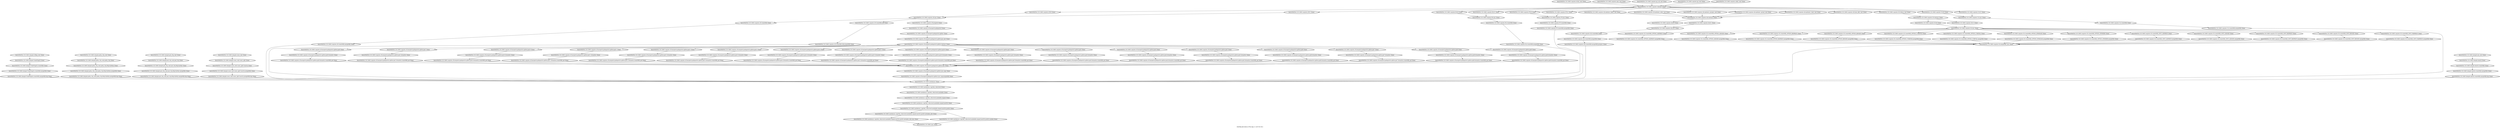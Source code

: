 digraph DAG {
    label="DAGMan Job status at Thu Aug 11 14:07:03 2011";

    "ilustreWebTest.20110805.datajob.AimGd" [shape=ellipse label="ilustreWebTest.20110805.datajob.AimGd (Done)" style=bold];
    "ilustreWebTest.20110805.datajob.AimGd.createMtlb" [shape=ellipse label="ilustreWebTest.20110805.datajob.AimGd.createMtlb (Done)" style=bold];
    "ilustreWebTest.20110805.datajob.AimGd.createMtlb.mergeMtlb" [shape=ellipse label="ilustreWebTest.20110805.datajob.AimGd.createMtlb.mergeMtlb (Done)" style=bold];
    "ilustreWebTest.20110805.datajob.AimGd.createMtlb.mergeMtlb.dup" [shape=ellipse label="ilustreWebTest.20110805.datajob.AimGd.createMtlb.mergeMtlb.dup (Done)" style=bold];
    "ilustreWebTest.20110805.datajob.TradeFlagGd" [shape=ellipse label="ilustreWebTest.20110805.datajob.TradeFlagGd (Done)" style=bold];
    "ilustreWebTest.20110805.datajob.TradeFlagGd.createMtlb" [shape=ellipse label="ilustreWebTest.20110805.datajob.TradeFlagGd.createMtlb (Done)" style=bold];
    "ilustreWebTest.20110805.datajob.TradeFlagGd.createMtlb.mergeMtlb" [shape=ellipse label="ilustreWebTest.20110805.datajob.TradeFlagGd.createMtlb.mergeMtlb (Done)" style=bold];
    "ilustreWebTest.20110805.datajob.TradeFlagGd.createMtlb.mergeMtlb.dup" [shape=ellipse label="ilustreWebTest.20110805.datajob.TradeFlagGd.createMtlb.mergeMtlb.dup (Done)" style=bold];
    "ilustreWebTest.20110805.datajob.aim_wait" [shape=ellipse label="ilustreWebTest.20110805.datajob.aim_wait (Done)" style=bold];
    "ilustreWebTest.20110805.datajob.patha_rttp_wait" [shape=ellipse label="ilustreWebTest.20110805.datajob.patha_rttp_wait (Done)" style=bold];
    "ilustreWebTest.20110805.datajob.patha_rttp_wait.patha_rttp" [shape=ellipse label="ilustreWebTest.20110805.datajob.patha_rttp_wait.patha_rttp (Done)" style=bold];
    "ilustreWebTest.20110805.datajob.patha_rttp_wait.patha_rttp.RttpCmPatha" [shape=ellipse label="ilustreWebTest.20110805.datajob.patha_rttp_wait.patha_rttp.RttpCmPatha (Done)" style=bold];
    "ilustreWebTest.20110805.datajob.patha_rttp_wait.patha_rttp.RttpCmPatha.mergeMtlb" [shape=ellipse label="ilustreWebTest.20110805.datajob.patha_rttp_wait.patha_rttp.RttpCmPatha.mergeMtlb (Done)" style=bold];
    "ilustreWebTest.20110805.datajob.patha_rttp_wait.patha_rttp.RttpCmPatha.mergeMtlb.dup" [shape=ellipse label="ilustreWebTest.20110805.datajob.patha_rttp_wait.patha_rttp.RttpCmPatha.mergeMtlb.dup (Done)" style=bold];
    "ilustreWebTest.20110805.datajob.pod_rttp_wait" [shape=ellipse label="ilustreWebTest.20110805.datajob.pod_rttp_wait (Done)" style=bold];
    "ilustreWebTest.20110805.datajob.pod_rttp_wait.pod_rttp" [shape=ellipse label="ilustreWebTest.20110805.datajob.pod_rttp_wait.pod_rttp (Done)" style=bold];
    "ilustreWebTest.20110805.datajob.pod_rttp_wait.pod_rttp.RttpCmPods" [shape=ellipse label="ilustreWebTest.20110805.datajob.pod_rttp_wait.pod_rttp.RttpCmPods (Done)" style=bold];
    "ilustreWebTest.20110805.datajob.pod_rttp_wait.pod_rttp.RttpCmPods.mergeMtlb" [shape=ellipse label="ilustreWebTest.20110805.datajob.pod_rttp_wait.pod_rttp.RttpCmPods.mergeMtlb (Done)" style=bold];
    "ilustreWebTest.20110805.datajob.pod_rttp_wait.pod_rttp.RttpCmPods.mergeMtlb.dup" [shape=ellipse label="ilustreWebTest.20110805.datajob.pod_rttp_wait.pod_rttp.RttpCmPods.mergeMtlb.dup (Done)" style=bold];
    "ilustreWebTest.20110805.datajob.susex_wait" [shape=ellipse label="ilustreWebTest.20110805.datajob.susex_wait (Done)" style=bold];
    "ilustreWebTest.20110805.datajob.susex_wait.susex_split" [shape=ellipse label="ilustreWebTest.20110805.datajob.susex_wait.susex_split (Done)" style=bold];
    "ilustreWebTest.20110805.datajob.susex_wait.susex_split.SusxCm" [shape=ellipse label="ilustreWebTest.20110805.datajob.susex_wait.susex_split.SusxCm (Done)" style=bold];
    "ilustreWebTest.20110805.datajob.susex_wait.susex_split.SusxCm.mergeMtlb" [shape=ellipse label="ilustreWebTest.20110805.datajob.susex_wait.susex_split.SusxCm.mergeMtlb (Done)" style=bold];
    "ilustreWebTest.20110805.datajob.susex_wait.susex_split.SusxCm.mergeMtlb.dup" [shape=ellipse label="ilustreWebTest.20110805.datajob.susex_wait.susex_split.SusxCm.mergeMtlb.dup (Done)" style=bold];
    "ilustreWebTest.20110805.datajob.trdflag_wait" [shape=ellipse label="ilustreWebTest.20110805.datajob.trdflag_wait (Done)" style=bold];
    "ilustreWebTest.20110805.matlabsync" [shape=ellipse label="ilustreWebTest.20110805.matlabsync (Done)" style=bold];
    "ilustreWebTest.20110805.matlabsync.copyMat_refactored" [shape=ellipse label="ilustreWebTest.20110805.matlabsync.copyMat_refactored (Done)" style=bold];
    "ilustreWebTest.20110805.matlabsync.copyMat_refactored.matlabIdx" [shape=ellipse label="ilustreWebTest.20110805.matlabsync.copyMat_refactored.matlabIdx (Done)" style=bold];
    "ilustreWebTest.20110805.matlabsync.copyMat_refactored.matlabIdx.expand" [shape=ellipse label="ilustreWebTest.20110805.matlabsync.copyMat_refactored.matlabIdx.expand (Done)" style=bold];
    "ilustreWebTest.20110805.matlabsync.copyMat_refactored.matlabIdx.expand.mat2h5" [shape=ellipse label="ilustreWebTest.20110805.matlabsync.copyMat_refactored.matlabIdx.expand.mat2h5 (Done)" style=bold];
    "ilustreWebTest.20110805.matlabsync.copyMat_refactored.matlabIdx.expand.mat2h5.posth5" [shape=ellipse label="ilustreWebTest.20110805.matlabsync.copyMat_refactored.matlabIdx.expand.mat2h5.posth5 (Done)" style=bold];
    "ilustreWebTest.20110805.matlabsync.copyMat_refactored.matlabIdx.expand.mat2h5.posth5.metadata_info" [shape=ellipse label="ilustreWebTest.20110805.matlabsync.copyMat_refactored.matlabIdx.expand.mat2h5.posth5.metadata_info (Done)" style=bold];
    "ilustreWebTest.20110805.matlabsync.copyMat_refactored.matlabIdx.expand.mat2h5.posth5.metadata_info.stats" [shape=ellipse label="ilustreWebTest.20110805.matlabsync.copyMat_refactored.matlabIdx.expand.mat2h5.posth5.metadata_info.stats (Done)" style=bold];
    "ilustreWebTest.20110805.matlabsync.copyMat_refactored.matlabIdx.expand.mat2h5.posth5.symlink" [shape=ellipse label="ilustreWebTest.20110805.matlabsync.copyMat_refactored.matlabIdx.expand.mat2h5.posth5.symlink (Done)" style=bold];
    "ilustreWebTest.20110805.soqrates.AT.00" [shape=ellipse label="ilustreWebTest.20110805.soqrates.AT.00 (Done)" style=bold];
    "ilustreWebTest.20110805.soqrates.AT.01" [shape=ellipse label="ilustreWebTest.20110805.soqrates.AT.01 (Done)" style=bold];
    "ilustreWebTest.20110805.soqrates.AT.createMtlb" [shape=ellipse label="ilustreWebTest.20110805.soqrates.AT.createMtlb (Done)" style=bold];
    "ilustreWebTest.20110805.soqrates.AT.createMtlb.mergeMtlb" [shape=ellipse label="ilustreWebTest.20110805.soqrates.AT.createMtlb.mergeMtlb (Done)" style=bold];
    "ilustreWebTest.20110805.soqrates.AT.createMtlb_bkl" [shape=ellipse label="ilustreWebTest.20110805.soqrates.AT.createMtlb_bkl (Done)" style=bold];
    "ilustreWebTest.20110805.soqrates.AT.createMtlb_bkl.mergeMtlb" [shape=ellipse label="ilustreWebTest.20110805.soqrates.AT.createMtlb_bkl.mergeMtlb (Done)" style=bold];
    "ilustreWebTest.20110805.soqrates.AT.mergetrd" [shape=ellipse label="ilustreWebTest.20110805.soqrates.AT.mergetrd (Done)" style=bold];
    "ilustreWebTest.20110805.soqrates.AT.mergetrd.pnlinputtrd" [shape=ellipse label="ilustreWebTest.20110805.soqrates.AT.mergetrd.pnlinputtrd (Done)" style=bold];
    "ilustreWebTest.20110805.soqrates.AT.mergetrd.pnlinputtrd.splitter" [shape=ellipse label="ilustreWebTest.20110805.soqrates.AT.mergetrd.pnlinputtrd.splitter (Done)" style=bold];
    "ilustreWebTest.20110805.soqrates.AT.mergetrd.pnlinputtrd.splitter.pnl0" [shape=ellipse label="ilustreWebTest.20110805.soqrates.AT.mergetrd.pnlinputtrd.splitter.pnl0 (Done)" style=bold];
    "ilustreWebTest.20110805.soqrates.AT.mergetrd.pnlinputtrd.splitter.pnl0.formatter" [shape=ellipse label="ilustreWebTest.20110805.soqrates.AT.mergetrd.pnlinputtrd.splitter.pnl0.formatter (Done)" style=bold];
    "ilustreWebTest.20110805.soqrates.AT.mergetrd.pnlinputtrd.splitter.pnl0.formatter.createMtlb_pnl" [shape=ellipse label="ilustreWebTest.20110805.soqrates.AT.mergetrd.pnlinputtrd.splitter.pnl0.formatter.createMtlb_pnl (Done)" style=bold];
    "ilustreWebTest.20110805.soqrates.AT.mergetrd.pnlinputtrd.splitter.pnl1" [shape=ellipse label="ilustreWebTest.20110805.soqrates.AT.mergetrd.pnlinputtrd.splitter.pnl1 (Done)" style=bold];
    "ilustreWebTest.20110805.soqrates.AT.mergetrd.pnlinputtrd.splitter.pnl1.formatter" [shape=ellipse label="ilustreWebTest.20110805.soqrates.AT.mergetrd.pnlinputtrd.splitter.pnl1.formatter (Done)" style=bold];
    "ilustreWebTest.20110805.soqrates.AT.mergetrd.pnlinputtrd.splitter.pnl1.formatter.createMtlb_pnl" [shape=ellipse label="ilustreWebTest.20110805.soqrates.AT.mergetrd.pnlinputtrd.splitter.pnl1.formatter.createMtlb_pnl (Done)" style=bold];
    "ilustreWebTest.20110805.soqrates.AT.mergetrd.pnlinputtrd.splitter.pnl10" [shape=ellipse label="ilustreWebTest.20110805.soqrates.AT.mergetrd.pnlinputtrd.splitter.pnl10 (Done)" style=bold];
    "ilustreWebTest.20110805.soqrates.AT.mergetrd.pnlinputtrd.splitter.pnl10.formatter" [shape=ellipse label="ilustreWebTest.20110805.soqrates.AT.mergetrd.pnlinputtrd.splitter.pnl10.formatter (Done)" style=bold];
    "ilustreWebTest.20110805.soqrates.AT.mergetrd.pnlinputtrd.splitter.pnl10.formatter.createMtlb_pnl" [shape=ellipse label="ilustreWebTest.20110805.soqrates.AT.mergetrd.pnlinputtrd.splitter.pnl10.formatter.createMtlb_pnl (Done)" style=bold];
    "ilustreWebTest.20110805.soqrates.AT.mergetrd.pnlinputtrd.splitter.pnl11" [shape=ellipse label="ilustreWebTest.20110805.soqrates.AT.mergetrd.pnlinputtrd.splitter.pnl11 (Done)" style=bold];
    "ilustreWebTest.20110805.soqrates.AT.mergetrd.pnlinputtrd.splitter.pnl11.formatter" [shape=ellipse label="ilustreWebTest.20110805.soqrates.AT.mergetrd.pnlinputtrd.splitter.pnl11.formatter (Done)" style=bold];
    "ilustreWebTest.20110805.soqrates.AT.mergetrd.pnlinputtrd.splitter.pnl11.formatter.createMtlb_pnl" [shape=ellipse label="ilustreWebTest.20110805.soqrates.AT.mergetrd.pnlinputtrd.splitter.pnl11.formatter.createMtlb_pnl (Done)" style=bold];
    "ilustreWebTest.20110805.soqrates.AT.mergetrd.pnlinputtrd.splitter.pnl12" [shape=ellipse label="ilustreWebTest.20110805.soqrates.AT.mergetrd.pnlinputtrd.splitter.pnl12 (Done)" style=bold];
    "ilustreWebTest.20110805.soqrates.AT.mergetrd.pnlinputtrd.splitter.pnl12.formatter" [shape=ellipse label="ilustreWebTest.20110805.soqrates.AT.mergetrd.pnlinputtrd.splitter.pnl12.formatter (Done)" style=bold];
    "ilustreWebTest.20110805.soqrates.AT.mergetrd.pnlinputtrd.splitter.pnl12.formatter.createMtlb_pnl" [shape=ellipse label="ilustreWebTest.20110805.soqrates.AT.mergetrd.pnlinputtrd.splitter.pnl12.formatter.createMtlb_pnl (Done)" style=bold];
    "ilustreWebTest.20110805.soqrates.AT.mergetrd.pnlinputtrd.splitter.pnl13" [shape=ellipse label="ilustreWebTest.20110805.soqrates.AT.mergetrd.pnlinputtrd.splitter.pnl13 (Done)" style=bold];
    "ilustreWebTest.20110805.soqrates.AT.mergetrd.pnlinputtrd.splitter.pnl13.formatter" [shape=ellipse label="ilustreWebTest.20110805.soqrates.AT.mergetrd.pnlinputtrd.splitter.pnl13.formatter (Done)" style=bold];
    "ilustreWebTest.20110805.soqrates.AT.mergetrd.pnlinputtrd.splitter.pnl13.formatter.createMtlb_pnl" [shape=ellipse label="ilustreWebTest.20110805.soqrates.AT.mergetrd.pnlinputtrd.splitter.pnl13.formatter.createMtlb_pnl (Done)" style=bold];
    "ilustreWebTest.20110805.soqrates.AT.mergetrd.pnlinputtrd.splitter.pnl14" [shape=ellipse label="ilustreWebTest.20110805.soqrates.AT.mergetrd.pnlinputtrd.splitter.pnl14 (Done)" style=bold];
    "ilustreWebTest.20110805.soqrates.AT.mergetrd.pnlinputtrd.splitter.pnl14.formatter" [shape=ellipse label="ilustreWebTest.20110805.soqrates.AT.mergetrd.pnlinputtrd.splitter.pnl14.formatter (Done)" style=bold];
    "ilustreWebTest.20110805.soqrates.AT.mergetrd.pnlinputtrd.splitter.pnl14.formatter.createMtlb_pnl" [shape=ellipse label="ilustreWebTest.20110805.soqrates.AT.mergetrd.pnlinputtrd.splitter.pnl14.formatter.createMtlb_pnl (Done)" style=bold];
    "ilustreWebTest.20110805.soqrates.AT.mergetrd.pnlinputtrd.splitter.pnl15" [shape=ellipse label="ilustreWebTest.20110805.soqrates.AT.mergetrd.pnlinputtrd.splitter.pnl15 (Done)" style=bold];
    "ilustreWebTest.20110805.soqrates.AT.mergetrd.pnlinputtrd.splitter.pnl15.formatter" [shape=ellipse label="ilustreWebTest.20110805.soqrates.AT.mergetrd.pnlinputtrd.splitter.pnl15.formatter (Done)" style=bold];
    "ilustreWebTest.20110805.soqrates.AT.mergetrd.pnlinputtrd.splitter.pnl15.formatter.createMtlb_pnl" [shape=ellipse label="ilustreWebTest.20110805.soqrates.AT.mergetrd.pnlinputtrd.splitter.pnl15.formatter.createMtlb_pnl (Done)" style=bold];
    "ilustreWebTest.20110805.soqrates.AT.mergetrd.pnlinputtrd.splitter.pnl16" [shape=ellipse label="ilustreWebTest.20110805.soqrates.AT.mergetrd.pnlinputtrd.splitter.pnl16 (Done)" style=bold];
    "ilustreWebTest.20110805.soqrates.AT.mergetrd.pnlinputtrd.splitter.pnl16.formatter" [shape=ellipse label="ilustreWebTest.20110805.soqrates.AT.mergetrd.pnlinputtrd.splitter.pnl16.formatter (Done)" style=bold];
    "ilustreWebTest.20110805.soqrates.AT.mergetrd.pnlinputtrd.splitter.pnl16.formatter.createMtlb_pnl" [shape=ellipse label="ilustreWebTest.20110805.soqrates.AT.mergetrd.pnlinputtrd.splitter.pnl16.formatter.createMtlb_pnl (Done)" style=bold];
    "ilustreWebTest.20110805.soqrates.AT.mergetrd.pnlinputtrd.splitter.pnl2" [shape=ellipse label="ilustreWebTest.20110805.soqrates.AT.mergetrd.pnlinputtrd.splitter.pnl2 (Done)" style=bold];
    "ilustreWebTest.20110805.soqrates.AT.mergetrd.pnlinputtrd.splitter.pnl2.formatter" [shape=ellipse label="ilustreWebTest.20110805.soqrates.AT.mergetrd.pnlinputtrd.splitter.pnl2.formatter (Done)" style=bold];
    "ilustreWebTest.20110805.soqrates.AT.mergetrd.pnlinputtrd.splitter.pnl2.formatter.createMtlb_pnl" [shape=ellipse label="ilustreWebTest.20110805.soqrates.AT.mergetrd.pnlinputtrd.splitter.pnl2.formatter.createMtlb_pnl (Done)" style=bold];
    "ilustreWebTest.20110805.soqrates.AT.mergetrd.pnlinputtrd.splitter.pnl3" [shape=ellipse label="ilustreWebTest.20110805.soqrates.AT.mergetrd.pnlinputtrd.splitter.pnl3 (Done)" style=bold];
    "ilustreWebTest.20110805.soqrates.AT.mergetrd.pnlinputtrd.splitter.pnl3.formatter" [shape=ellipse label="ilustreWebTest.20110805.soqrates.AT.mergetrd.pnlinputtrd.splitter.pnl3.formatter (Done)" style=bold];
    "ilustreWebTest.20110805.soqrates.AT.mergetrd.pnlinputtrd.splitter.pnl3.formatter.createMtlb_pnl" [shape=ellipse label="ilustreWebTest.20110805.soqrates.AT.mergetrd.pnlinputtrd.splitter.pnl3.formatter.createMtlb_pnl (Done)" style=bold];
    "ilustreWebTest.20110805.soqrates.AT.mergetrd.pnlinputtrd.splitter.pnl4" [shape=ellipse label="ilustreWebTest.20110805.soqrates.AT.mergetrd.pnlinputtrd.splitter.pnl4 (Done)" style=bold];
    "ilustreWebTest.20110805.soqrates.AT.mergetrd.pnlinputtrd.splitter.pnl4.formatter" [shape=ellipse label="ilustreWebTest.20110805.soqrates.AT.mergetrd.pnlinputtrd.splitter.pnl4.formatter (Done)" style=bold];
    "ilustreWebTest.20110805.soqrates.AT.mergetrd.pnlinputtrd.splitter.pnl4.formatter.createMtlb_pnl" [shape=ellipse label="ilustreWebTest.20110805.soqrates.AT.mergetrd.pnlinputtrd.splitter.pnl4.formatter.createMtlb_pnl (Done)" style=bold];
    "ilustreWebTest.20110805.soqrates.AT.mergetrd.pnlinputtrd.splitter.pnl5" [shape=ellipse label="ilustreWebTest.20110805.soqrates.AT.mergetrd.pnlinputtrd.splitter.pnl5 (Done)" style=bold];
    "ilustreWebTest.20110805.soqrates.AT.mergetrd.pnlinputtrd.splitter.pnl5.formatter" [shape=ellipse label="ilustreWebTest.20110805.soqrates.AT.mergetrd.pnlinputtrd.splitter.pnl5.formatter (Done)" style=bold];
    "ilustreWebTest.20110805.soqrates.AT.mergetrd.pnlinputtrd.splitter.pnl5.formatter.createMtlb_pnl" [shape=ellipse label="ilustreWebTest.20110805.soqrates.AT.mergetrd.pnlinputtrd.splitter.pnl5.formatter.createMtlb_pnl (Done)" style=bold];
    "ilustreWebTest.20110805.soqrates.AT.mergetrd.pnlinputtrd.splitter.pnl6" [shape=ellipse label="ilustreWebTest.20110805.soqrates.AT.mergetrd.pnlinputtrd.splitter.pnl6 (Done)" style=bold];
    "ilustreWebTest.20110805.soqrates.AT.mergetrd.pnlinputtrd.splitter.pnl6.formatter" [shape=ellipse label="ilustreWebTest.20110805.soqrates.AT.mergetrd.pnlinputtrd.splitter.pnl6.formatter (Done)" style=bold];
    "ilustreWebTest.20110805.soqrates.AT.mergetrd.pnlinputtrd.splitter.pnl6.formatter.createMtlb_pnl" [shape=ellipse label="ilustreWebTest.20110805.soqrates.AT.mergetrd.pnlinputtrd.splitter.pnl6.formatter.createMtlb_pnl (Done)" style=bold];
    "ilustreWebTest.20110805.soqrates.AT.mergetrd.pnlinputtrd.splitter.pnl7" [shape=ellipse label="ilustreWebTest.20110805.soqrates.AT.mergetrd.pnlinputtrd.splitter.pnl7 (Done)" style=bold];
    "ilustreWebTest.20110805.soqrates.AT.mergetrd.pnlinputtrd.splitter.pnl7.formatter" [shape=ellipse label="ilustreWebTest.20110805.soqrates.AT.mergetrd.pnlinputtrd.splitter.pnl7.formatter (Done)" style=bold];
    "ilustreWebTest.20110805.soqrates.AT.mergetrd.pnlinputtrd.splitter.pnl7.formatter.createMtlb_pnl" [shape=ellipse label="ilustreWebTest.20110805.soqrates.AT.mergetrd.pnlinputtrd.splitter.pnl7.formatter.createMtlb_pnl (Done)" style=bold];
    "ilustreWebTest.20110805.soqrates.AT.mergetrd.pnlinputtrd.splitter.pnl8" [shape=ellipse label="ilustreWebTest.20110805.soqrates.AT.mergetrd.pnlinputtrd.splitter.pnl8 (Done)" style=bold];
    "ilustreWebTest.20110805.soqrates.AT.mergetrd.pnlinputtrd.splitter.pnl8.formatter" [shape=ellipse label="ilustreWebTest.20110805.soqrates.AT.mergetrd.pnlinputtrd.splitter.pnl8.formatter (Done)" style=bold];
    "ilustreWebTest.20110805.soqrates.AT.mergetrd.pnlinputtrd.splitter.pnl8.formatter.createMtlb_pnl" [shape=ellipse label="ilustreWebTest.20110805.soqrates.AT.mergetrd.pnlinputtrd.splitter.pnl8.formatter.createMtlb_pnl (Done)" style=bold];
    "ilustreWebTest.20110805.soqrates.AT.mergetrd.pnlinputtrd.splitter.pnl9" [shape=ellipse label="ilustreWebTest.20110805.soqrates.AT.mergetrd.pnlinputtrd.splitter.pnl9 (Done)" style=bold];
    "ilustreWebTest.20110805.soqrates.AT.mergetrd.pnlinputtrd.splitter.pnl9.formatter" [shape=ellipse label="ilustreWebTest.20110805.soqrates.AT.mergetrd.pnlinputtrd.splitter.pnl9.formatter (Done)" style=bold];
    "ilustreWebTest.20110805.soqrates.AT.mergetrd.pnlinputtrd.splitter.pnl9.formatter.createMtlb_pnl" [shape=ellipse label="ilustreWebTest.20110805.soqrates.AT.mergetrd.pnlinputtrd.splitter.pnl9.formatter.createMtlb_pnl (Done)" style=bold];
    "ilustreWebTest.20110805.soqrates.AT.mergetrd.pnlinputtrd.splitter.pnl_wait" [shape=ellipse label="ilustreWebTest.20110805.soqrates.AT.mergetrd.pnlinputtrd.splitter.pnl_wait (Done)" style=bold];
    "ilustreWebTest.20110805.soqrates.AT.mergetrd.pnlinputtrd.splitter.sync" [shape=ellipse label="ilustreWebTest.20110805.soqrates.AT.mergetrd.pnlinputtrd.splitter.sync (Done)" style=bold];
    "ilustreWebTest.20110805.soqrates.AT.mergetrd.pnlinputtrd.splitter.sync.copy" [shape=ellipse label="ilustreWebTest.20110805.soqrates.AT.mergetrd.pnlinputtrd.splitter.sync.copy (Done)" style=bold];
    "ilustreWebTest.20110805.soqrates.AT.mergetrd.pnlinputtrd.splitter.sync.copy.mergeMtlb" [shape=ellipse label="ilustreWebTest.20110805.soqrates.AT.mergetrd.pnlinputtrd.splitter.sync.copy.mergeMtlb (Done)" style=bold];
    "ilustreWebTest.20110805.soqrates.AT.mergetrd.pnlinputtrd.splitter.waitsync" [shape=ellipse label="ilustreWebTest.20110805.soqrates.AT.mergetrd.pnlinputtrd.splitter.waitsync (Done)" style=bold];
    "ilustreWebTest.20110805.soqrates.AT.sync" [shape=ellipse label="ilustreWebTest.20110805.soqrates.AT.sync (Done)" style=bold];
    "ilustreWebTest.20110805.soqrates.PA.00" [shape=ellipse label="ilustreWebTest.20110805.soqrates.PA.00 (Done)" style=bold];
    "ilustreWebTest.20110805.soqrates.PA.01" [shape=ellipse label="ilustreWebTest.20110805.soqrates.PA.01 (Done)" style=bold];
    "ilustreWebTest.20110805.soqrates.PA.createMtlb" [shape=ellipse label="ilustreWebTest.20110805.soqrates.PA.createMtlb (Done)" style=bold];
    "ilustreWebTest.20110805.soqrates.PA.createMtlb.mergeMtlb" [shape=ellipse label="ilustreWebTest.20110805.soqrates.PA.createMtlb.mergeMtlb (Done)" style=bold];
    "ilustreWebTest.20110805.soqrates.PA.sync" [shape=ellipse label="ilustreWebTest.20110805.soqrates.PA.sync (Done)" style=bold];
    "ilustreWebTest.20110805.soqrates.PT.00" [shape=ellipse label="ilustreWebTest.20110805.soqrates.PT.00 (Done)" style=bold];
    "ilustreWebTest.20110805.soqrates.PT.01" [shape=ellipse label="ilustreWebTest.20110805.soqrates.PT.01 (Done)" style=bold];
    "ilustreWebTest.20110805.soqrates.PT.createMtlb" [shape=ellipse label="ilustreWebTest.20110805.soqrates.PT.createMtlb (Done)" style=bold];
    "ilustreWebTest.20110805.soqrates.PT.createMtlb.mergeMtlb" [shape=ellipse label="ilustreWebTest.20110805.soqrates.PT.createMtlb.mergeMtlb (Done)" style=bold];
    "ilustreWebTest.20110805.soqrates.PT.sync" [shape=ellipse label="ilustreWebTest.20110805.soqrates.PT.sync (Done)" style=bold];
    "ilustreWebTest.20110805.soqrates.QQ.00" [shape=ellipse label="ilustreWebTest.20110805.soqrates.QQ.00 (Done)" style=bold];
    "ilustreWebTest.20110805.soqrates.QQ.01" [shape=ellipse label="ilustreWebTest.20110805.soqrates.QQ.01 (Done)" style=bold];
    "ilustreWebTest.20110805.soqrates.QQ.createMtlb" [shape=ellipse label="ilustreWebTest.20110805.soqrates.QQ.createMtlb (Done)" style=bold];
    "ilustreWebTest.20110805.soqrates.QQ.createMtlb.mergeMtlb" [shape=ellipse label="ilustreWebTest.20110805.soqrates.QQ.createMtlb.mergeMtlb (Done)" style=bold];
    "ilustreWebTest.20110805.soqrates.QQ.createMtlb.mergeMtlb.postproc" [shape=ellipse label="ilustreWebTest.20110805.soqrates.QQ.createMtlb.mergeMtlb.postproc (Done)" style=bold];
    "ilustreWebTest.20110805.soqrates.QQ.optimise_depth_wait" [shape=ellipse label="ilustreWebTest.20110805.soqrates.QQ.optimise_depth_wait (Done)" style=bold];
    "ilustreWebTest.20110805.soqrates.QQ.optimise_order_wait" [shape=ellipse label="ilustreWebTest.20110805.soqrates.QQ.optimise_order_wait (Done)" style=bold];
    "ilustreWebTest.20110805.soqrates.QQ.optimise_preopen_wait" [shape=ellipse label="ilustreWebTest.20110805.soqrates.QQ.optimise_preopen_wait (Done)" style=bold];
    "ilustreWebTest.20110805.soqrates.QQ.optimise_spread_wait" [shape=ellipse label="ilustreWebTest.20110805.soqrates.QQ.optimise_spread_wait (Done)" style=bold];
    "ilustreWebTest.20110805.soqrates.QQ.optimise_trade_wait" [shape=ellipse label="ilustreWebTest.20110805.soqrates.QQ.optimise_trade_wait (Done)" style=bold];
    "ilustreWebTest.20110805.soqrates.QQ.sync" [shape=ellipse label="ilustreWebTest.20110805.soqrates.QQ.sync (Done)" style=bold];
    "ilustreWebTest.20110805.soqrates.QQ.topo_phlx_wait" [shape=ellipse label="ilustreWebTest.20110805.soqrates.QQ.topo_phlx_wait (Done)" style=bold];
    "ilustreWebTest.20110805.soqrates.QQ.waitsync" [shape=ellipse label="ilustreWebTest.20110805.soqrates.QQ.waitsync (Done)" style=bold];
    "ilustreWebTest.20110805.soqrates.SS.00" [shape=ellipse label="ilustreWebTest.20110805.soqrates.SS.00 (Done)" style=bold];
    "ilustreWebTest.20110805.soqrates.SS.01" [shape=ellipse label="ilustreWebTest.20110805.soqrates.SS.01 (Done)" style=bold];
    "ilustreWebTest.20110805.soqrates.SS.createMtlb_OPTION_ASKPRICE" [shape=ellipse label="ilustreWebTest.20110805.soqrates.SS.createMtlb_OPTION_ASKPRICE (Done)" style=bold];
    "ilustreWebTest.20110805.soqrates.SS.createMtlb_OPTION_ASKPRICE.mergeMtlb" [shape=ellipse label="ilustreWebTest.20110805.soqrates.SS.createMtlb_OPTION_ASKPRICE.mergeMtlb (Done)" style=bold];
    "ilustreWebTest.20110805.soqrates.SS.createMtlb_OPTION_ASKSIZE" [shape=ellipse label="ilustreWebTest.20110805.soqrates.SS.createMtlb_OPTION_ASKSIZE (Done)" style=bold];
    "ilustreWebTest.20110805.soqrates.SS.createMtlb_OPTION_ASKSIZE.mergeMtlb" [shape=ellipse label="ilustreWebTest.20110805.soqrates.SS.createMtlb_OPTION_ASKSIZE.mergeMtlb (Done)" style=bold];
    "ilustreWebTest.20110805.soqrates.SS.createMtlb_OPTION_BIDPRICE" [shape=ellipse label="ilustreWebTest.20110805.soqrates.SS.createMtlb_OPTION_BIDPRICE (Done)" style=bold];
    "ilustreWebTest.20110805.soqrates.SS.createMtlb_OPTION_BIDPRICE.mergeMtlb" [shape=ellipse label="ilustreWebTest.20110805.soqrates.SS.createMtlb_OPTION_BIDPRICE.mergeMtlb (Done)" style=bold];
    "ilustreWebTest.20110805.soqrates.SS.createMtlb_OPTION_BIDSIZE" [shape=ellipse label="ilustreWebTest.20110805.soqrates.SS.createMtlb_OPTION_BIDSIZE (Done)" style=bold];
    "ilustreWebTest.20110805.soqrates.SS.createMtlb_OPTION_BIDSIZE.mergeMtlb" [shape=ellipse label="ilustreWebTest.20110805.soqrates.SS.createMtlb_OPTION_BIDSIZE.mergeMtlb (Done)" style=bold];
    "ilustreWebTest.20110805.soqrates.SS.createMtlb_OPTION_CUBEEMA" [shape=ellipse label="ilustreWebTest.20110805.soqrates.SS.createMtlb_OPTION_CUBEEMA (Done)" style=bold];
    "ilustreWebTest.20110805.soqrates.SS.createMtlb_OPTION_CUBEEMA.mergeMtlb" [shape=ellipse label="ilustreWebTest.20110805.soqrates.SS.createMtlb_OPTION_CUBEEMA.mergeMtlb (Done)" style=bold];
    "ilustreWebTest.20110805.soqrates.SS.createMtlb_OPTION_CUBEVAL" [shape=ellipse label="ilustreWebTest.20110805.soqrates.SS.createMtlb_OPTION_CUBEVAL (Done)" style=bold];
    "ilustreWebTest.20110805.soqrates.SS.createMtlb_OPTION_CUBEVAL.mergeMtlb" [shape=ellipse label="ilustreWebTest.20110805.soqrates.SS.createMtlb_OPTION_CUBEVAL.mergeMtlb (Done)" style=bold];
    "ilustreWebTest.20110805.soqrates.SS.createMtlb_OPTION_QTIMEASK" [shape=ellipse label="ilustreWebTest.20110805.soqrates.SS.createMtlb_OPTION_QTIMEASK (Done)" style=bold];
    "ilustreWebTest.20110805.soqrates.SS.createMtlb_OPTION_QTIMEASK.mergeMtlb" [shape=ellipse label="ilustreWebTest.20110805.soqrates.SS.createMtlb_OPTION_QTIMEASK.mergeMtlb (Done)" style=bold];
    "ilustreWebTest.20110805.soqrates.SS.createMtlb_OPTION_QTIMEBID" [shape=ellipse label="ilustreWebTest.20110805.soqrates.SS.createMtlb_OPTION_QTIMEBID (Done)" style=bold];
    "ilustreWebTest.20110805.soqrates.SS.createMtlb_OPTION_QTIMEBID.mergeMtlb" [shape=ellipse label="ilustreWebTest.20110805.soqrates.SS.createMtlb_OPTION_QTIMEBID.mergeMtlb (Done)" style=bold];
    "ilustreWebTest.20110805.soqrates.SS.createMtlb_SPOT_ASKPRICE" [shape=ellipse label="ilustreWebTest.20110805.soqrates.SS.createMtlb_SPOT_ASKPRICE (Done)" style=bold];
    "ilustreWebTest.20110805.soqrates.SS.createMtlb_SPOT_ASKPRICE.mergeMtlb" [shape=ellipse label="ilustreWebTest.20110805.soqrates.SS.createMtlb_SPOT_ASKPRICE.mergeMtlb (Done)" style=bold];
    "ilustreWebTest.20110805.soqrates.SS.createMtlb_SPOT_ASKSIZE" [shape=ellipse label="ilustreWebTest.20110805.soqrates.SS.createMtlb_SPOT_ASKSIZE (Done)" style=bold];
    "ilustreWebTest.20110805.soqrates.SS.createMtlb_SPOT_ASKSIZE.mergeMtlb" [shape=ellipse label="ilustreWebTest.20110805.soqrates.SS.createMtlb_SPOT_ASKSIZE.mergeMtlb (Done)" style=bold];
    "ilustreWebTest.20110805.soqrates.SS.createMtlb_SPOT_BIDPRICE" [shape=ellipse label="ilustreWebTest.20110805.soqrates.SS.createMtlb_SPOT_BIDPRICE (Done)" style=bold];
    "ilustreWebTest.20110805.soqrates.SS.createMtlb_SPOT_BIDPRICE.mergeMtlb" [shape=ellipse label="ilustreWebTest.20110805.soqrates.SS.createMtlb_SPOT_BIDPRICE.mergeMtlb (Done)" style=bold];
    "ilustreWebTest.20110805.soqrates.SS.createMtlb_SPOT_BIDSIZE" [shape=ellipse label="ilustreWebTest.20110805.soqrates.SS.createMtlb_SPOT_BIDSIZE (Done)" style=bold];
    "ilustreWebTest.20110805.soqrates.SS.createMtlb_SPOT_BIDSIZE.mergeMtlb" [shape=ellipse label="ilustreWebTest.20110805.soqrates.SS.createMtlb_SPOT_BIDSIZE.mergeMtlb (Done)" style=bold];
    "ilustreWebTest.20110805.soqrates.SS.createMtlb_SPOT_FAIRPRICE" [shape=ellipse label="ilustreWebTest.20110805.soqrates.SS.createMtlb_SPOT_FAIRPRICE (Done)" style=bold];
    "ilustreWebTest.20110805.soqrates.SS.createMtlb_SPOT_FAIRPRICE.mergeMtlb" [shape=ellipse label="ilustreWebTest.20110805.soqrates.SS.createMtlb_SPOT_FAIRPRICE.mergeMtlb (Done)" style=bold];
    "ilustreWebTest.20110805.soqrates.SS.mergeMtlb_sync" [shape=ellipse label="ilustreWebTest.20110805.soqrates.SS.mergeMtlb_sync (Done)" style=bold];
    "ilustreWebTest.20110805.soqrates.SS.sync" [shape=ellipse label="ilustreWebTest.20110805.soqrates.SS.sync (Done)" style=bold];
    "ilustreWebTest.20110805.soqrates.SS.trdmsq_wait" [shape=ellipse label="ilustreWebTest.20110805.soqrates.SS.trdmsq_wait (Done)" style=bold];
    "ilustreWebTest.20110805.soqrates.SS.waitsync" [shape=ellipse label="ilustreWebTest.20110805.soqrates.SS.waitsync (Done)" style=bold];
    "ilustreWebTest.20110805.soqrates.UA.00" [shape=ellipse label="ilustreWebTest.20110805.soqrates.UA.00 (Done)" style=bold];
    "ilustreWebTest.20110805.soqrates.UA.01" [shape=ellipse label="ilustreWebTest.20110805.soqrates.UA.01 (Done)" style=bold];
    "ilustreWebTest.20110805.soqrates.UA.createMtlb" [shape=ellipse label="ilustreWebTest.20110805.soqrates.UA.createMtlb (Done)" style=bold];
    "ilustreWebTest.20110805.soqrates.UA.createMtlb.mergeMtlb" [shape=ellipse label="ilustreWebTest.20110805.soqrates.UA.createMtlb.mergeMtlb (Done)" style=bold];
    "ilustreWebTest.20110805.soqrates.UA.sync" [shape=ellipse label="ilustreWebTest.20110805.soqrates.UA.sync (Done)" style=bold];
    "ilustreWebTest.20110805.soqrates.eticks_wait" [shape=ellipse label="ilustreWebTest.20110805.soqrates.eticks_wait (Done)" style=bold];
    "ilustreWebTest.20110805.soqrates.opra_wait" [shape=ellipse label="ilustreWebTest.20110805.soqrates.opra_wait (Done)" style=bold];
    "ilustreWebTest.20110805.soqrates.pp_sod_wait" [shape=ellipse label="ilustreWebTest.20110805.soqrates.pp_sod_wait (Done)" style=bold];
    "ilustreWebTest.20110805.soqrates.pp_wait" [shape=ellipse label="ilustreWebTest.20110805.soqrates.pp_wait (Done)" style=bold];
    "ilustreWebTest.20110805.soqrates.safair_wait" [shape=ellipse label="ilustreWebTest.20110805.soqrates.safair_wait (Done)" style=bold];
    "ilustreWebTest.20110805.soqrates.waitsync" [shape=ellipse label="ilustreWebTest.20110805.soqrates.waitsync (Done)" style=bold];
    "ilustreWebTest.20110805.sync" [shape=ellipse label="ilustreWebTest.20110805.sync (Done)" style=bold];

    "ilustreWebTest.20110805.datajob.AimGd" -> "ilustreWebTest.20110805.datajob.AimGd.createMtlb";
    "ilustreWebTest.20110805.datajob.AimGd.createMtlb" -> "ilustreWebTest.20110805.datajob.AimGd.createMtlb.mergeMtlb";
    "ilustreWebTest.20110805.datajob.AimGd.createMtlb.mergeMtlb" -> "ilustreWebTest.20110805.datajob.AimGd.createMtlb.mergeMtlb.dup";
    "ilustreWebTest.20110805.datajob.AimGd.createMtlb.mergeMtlb.dup" -> "ilustreWebTest.20110805.matlabsync";
    "ilustreWebTest.20110805.datajob.TradeFlagGd" -> "ilustreWebTest.20110805.datajob.TradeFlagGd.createMtlb";
    "ilustreWebTest.20110805.datajob.TradeFlagGd.createMtlb" -> "ilustreWebTest.20110805.datajob.TradeFlagGd.createMtlb.mergeMtlb";
    "ilustreWebTest.20110805.datajob.TradeFlagGd.createMtlb.mergeMtlb" -> "ilustreWebTest.20110805.datajob.TradeFlagGd.createMtlb.mergeMtlb.dup";
    "ilustreWebTest.20110805.datajob.TradeFlagGd.createMtlb.mergeMtlb.dup" -> "ilustreWebTest.20110805.matlabsync";
    "ilustreWebTest.20110805.datajob.aim_wait" -> "ilustreWebTest.20110805.datajob.AimGd";
    "ilustreWebTest.20110805.datajob.patha_rttp_wait" -> "ilustreWebTest.20110805.datajob.patha_rttp_wait.patha_rttp";
    "ilustreWebTest.20110805.datajob.patha_rttp_wait.patha_rttp" -> "ilustreWebTest.20110805.datajob.patha_rttp_wait.patha_rttp.RttpCmPatha";
    "ilustreWebTest.20110805.datajob.patha_rttp_wait.patha_rttp.RttpCmPatha" -> "ilustreWebTest.20110805.datajob.patha_rttp_wait.patha_rttp.RttpCmPatha.mergeMtlb";
    "ilustreWebTest.20110805.datajob.patha_rttp_wait.patha_rttp.RttpCmPatha.mergeMtlb" -> "ilustreWebTest.20110805.datajob.patha_rttp_wait.patha_rttp.RttpCmPatha.mergeMtlb.dup";
    "ilustreWebTest.20110805.datajob.patha_rttp_wait.patha_rttp.RttpCmPatha.mergeMtlb.dup" -> "ilustreWebTest.20110805.matlabsync";
    "ilustreWebTest.20110805.datajob.pod_rttp_wait" -> "ilustreWebTest.20110805.datajob.pod_rttp_wait.pod_rttp";
    "ilustreWebTest.20110805.datajob.pod_rttp_wait.pod_rttp" -> "ilustreWebTest.20110805.datajob.pod_rttp_wait.pod_rttp.RttpCmPods";
    "ilustreWebTest.20110805.datajob.pod_rttp_wait.pod_rttp.RttpCmPods" -> "ilustreWebTest.20110805.datajob.pod_rttp_wait.pod_rttp.RttpCmPods.mergeMtlb";
    "ilustreWebTest.20110805.datajob.pod_rttp_wait.pod_rttp.RttpCmPods.mergeMtlb" -> "ilustreWebTest.20110805.datajob.pod_rttp_wait.pod_rttp.RttpCmPods.mergeMtlb.dup";
    "ilustreWebTest.20110805.datajob.pod_rttp_wait.pod_rttp.RttpCmPods.mergeMtlb.dup" -> "ilustreWebTest.20110805.matlabsync";
    "ilustreWebTest.20110805.datajob.susex_wait" -> "ilustreWebTest.20110805.datajob.susex_wait.susex_split";
    "ilustreWebTest.20110805.datajob.susex_wait.susex_split" -> "ilustreWebTest.20110805.datajob.susex_wait.susex_split.SusxCm";
    "ilustreWebTest.20110805.datajob.susex_wait.susex_split.SusxCm" -> "ilustreWebTest.20110805.datajob.susex_wait.susex_split.SusxCm.mergeMtlb";
    "ilustreWebTest.20110805.datajob.susex_wait.susex_split.SusxCm.mergeMtlb" -> "ilustreWebTest.20110805.datajob.susex_wait.susex_split.SusxCm.mergeMtlb.dup";
    "ilustreWebTest.20110805.datajob.susex_wait.susex_split.SusxCm.mergeMtlb.dup" -> "ilustreWebTest.20110805.matlabsync";
    "ilustreWebTest.20110805.datajob.trdflag_wait" -> "ilustreWebTest.20110805.datajob.TradeFlagGd";
    "ilustreWebTest.20110805.matlabsync" -> "ilustreWebTest.20110805.matlabsync.copyMat_refactored";
    "ilustreWebTest.20110805.matlabsync.copyMat_refactored" -> "ilustreWebTest.20110805.matlabsync.copyMat_refactored.matlabIdx";
    "ilustreWebTest.20110805.matlabsync.copyMat_refactored.matlabIdx" -> "ilustreWebTest.20110805.matlabsync.copyMat_refactored.matlabIdx.expand";
    "ilustreWebTest.20110805.matlabsync.copyMat_refactored.matlabIdx.expand" -> "ilustreWebTest.20110805.matlabsync.copyMat_refactored.matlabIdx.expand.mat2h5";
    "ilustreWebTest.20110805.matlabsync.copyMat_refactored.matlabIdx.expand.mat2h5" -> "ilustreWebTest.20110805.matlabsync.copyMat_refactored.matlabIdx.expand.mat2h5.posth5";
    "ilustreWebTest.20110805.matlabsync.copyMat_refactored.matlabIdx.expand.mat2h5.posth5" -> "ilustreWebTest.20110805.matlabsync.copyMat_refactored.matlabIdx.expand.mat2h5.posth5.metadata_info";
    "ilustreWebTest.20110805.matlabsync.copyMat_refactored.matlabIdx.expand.mat2h5.posth5" -> "ilustreWebTest.20110805.matlabsync.copyMat_refactored.matlabIdx.expand.mat2h5.posth5.symlink";
    "ilustreWebTest.20110805.matlabsync.copyMat_refactored.matlabIdx.expand.mat2h5.posth5.metadata_info" -> "ilustreWebTest.20110805.matlabsync.copyMat_refactored.matlabIdx.expand.mat2h5.posth5.metadata_info.stats";
    "ilustreWebTest.20110805.matlabsync.copyMat_refactored.matlabIdx.expand.mat2h5.posth5.metadata_info.stats" -> "ilustreWebTest.20110805.sync";
    "ilustreWebTest.20110805.matlabsync.copyMat_refactored.matlabIdx.expand.mat2h5.posth5.symlink" -> "ilustreWebTest.20110805.sync";
    "ilustreWebTest.20110805.soqrates.AT.00" -> "ilustreWebTest.20110805.soqrates.AT.sync";
    "ilustreWebTest.20110805.soqrates.AT.01" -> "ilustreWebTest.20110805.soqrates.AT.sync";
    "ilustreWebTest.20110805.soqrates.AT.createMtlb" -> "ilustreWebTest.20110805.soqrates.AT.createMtlb.mergeMtlb";
    "ilustreWebTest.20110805.soqrates.AT.createMtlb.mergeMtlb" -> "ilustreWebTest.20110805.matlabsync";
    "ilustreWebTest.20110805.soqrates.AT.createMtlb_bkl" -> "ilustreWebTest.20110805.soqrates.AT.createMtlb_bkl.mergeMtlb";
    "ilustreWebTest.20110805.soqrates.AT.createMtlb_bkl.mergeMtlb" -> "ilustreWebTest.20110805.matlabsync";
    "ilustreWebTest.20110805.soqrates.AT.mergetrd" -> "ilustreWebTest.20110805.soqrates.AT.mergetrd.pnlinputtrd";
    "ilustreWebTest.20110805.soqrates.AT.mergetrd.pnlinputtrd" -> "ilustreWebTest.20110805.soqrates.AT.mergetrd.pnlinputtrd.splitter";
    "ilustreWebTest.20110805.soqrates.AT.mergetrd.pnlinputtrd.splitter" -> "ilustreWebTest.20110805.soqrates.AT.mergetrd.pnlinputtrd.splitter.pnl_wait";
    "ilustreWebTest.20110805.soqrates.AT.mergetrd.pnlinputtrd.splitter.pnl0" -> "ilustreWebTest.20110805.soqrates.AT.mergetrd.pnlinputtrd.splitter.pnl0.formatter";
    "ilustreWebTest.20110805.soqrates.AT.mergetrd.pnlinputtrd.splitter.pnl0.formatter" -> "ilustreWebTest.20110805.soqrates.AT.mergetrd.pnlinputtrd.splitter.pnl0.formatter.createMtlb_pnl";
    "ilustreWebTest.20110805.soqrates.AT.mergetrd.pnlinputtrd.splitter.pnl0.formatter.createMtlb_pnl" -> "ilustreWebTest.20110805.soqrates.AT.mergetrd.pnlinputtrd.splitter.sync";
    "ilustreWebTest.20110805.soqrates.AT.mergetrd.pnlinputtrd.splitter.pnl1" -> "ilustreWebTest.20110805.soqrates.AT.mergetrd.pnlinputtrd.splitter.pnl1.formatter";
    "ilustreWebTest.20110805.soqrates.AT.mergetrd.pnlinputtrd.splitter.pnl1.formatter" -> "ilustreWebTest.20110805.soqrates.AT.mergetrd.pnlinputtrd.splitter.pnl1.formatter.createMtlb_pnl";
    "ilustreWebTest.20110805.soqrates.AT.mergetrd.pnlinputtrd.splitter.pnl1.formatter.createMtlb_pnl" -> "ilustreWebTest.20110805.soqrates.AT.mergetrd.pnlinputtrd.splitter.sync";
    "ilustreWebTest.20110805.soqrates.AT.mergetrd.pnlinputtrd.splitter.pnl10" -> "ilustreWebTest.20110805.soqrates.AT.mergetrd.pnlinputtrd.splitter.pnl10.formatter";
    "ilustreWebTest.20110805.soqrates.AT.mergetrd.pnlinputtrd.splitter.pnl10.formatter" -> "ilustreWebTest.20110805.soqrates.AT.mergetrd.pnlinputtrd.splitter.pnl10.formatter.createMtlb_pnl";
    "ilustreWebTest.20110805.soqrates.AT.mergetrd.pnlinputtrd.splitter.pnl10.formatter.createMtlb_pnl" -> "ilustreWebTest.20110805.soqrates.AT.mergetrd.pnlinputtrd.splitter.sync";
    "ilustreWebTest.20110805.soqrates.AT.mergetrd.pnlinputtrd.splitter.pnl11" -> "ilustreWebTest.20110805.soqrates.AT.mergetrd.pnlinputtrd.splitter.pnl11.formatter";
    "ilustreWebTest.20110805.soqrates.AT.mergetrd.pnlinputtrd.splitter.pnl11.formatter" -> "ilustreWebTest.20110805.soqrates.AT.mergetrd.pnlinputtrd.splitter.pnl11.formatter.createMtlb_pnl";
    "ilustreWebTest.20110805.soqrates.AT.mergetrd.pnlinputtrd.splitter.pnl11.formatter.createMtlb_pnl" -> "ilustreWebTest.20110805.soqrates.AT.mergetrd.pnlinputtrd.splitter.sync";
    "ilustreWebTest.20110805.soqrates.AT.mergetrd.pnlinputtrd.splitter.pnl12" -> "ilustreWebTest.20110805.soqrates.AT.mergetrd.pnlinputtrd.splitter.pnl12.formatter";
    "ilustreWebTest.20110805.soqrates.AT.mergetrd.pnlinputtrd.splitter.pnl12.formatter" -> "ilustreWebTest.20110805.soqrates.AT.mergetrd.pnlinputtrd.splitter.pnl12.formatter.createMtlb_pnl";
    "ilustreWebTest.20110805.soqrates.AT.mergetrd.pnlinputtrd.splitter.pnl12.formatter.createMtlb_pnl" -> "ilustreWebTest.20110805.soqrates.AT.mergetrd.pnlinputtrd.splitter.sync";
    "ilustreWebTest.20110805.soqrates.AT.mergetrd.pnlinputtrd.splitter.pnl13" -> "ilustreWebTest.20110805.soqrates.AT.mergetrd.pnlinputtrd.splitter.pnl13.formatter";
    "ilustreWebTest.20110805.soqrates.AT.mergetrd.pnlinputtrd.splitter.pnl13.formatter" -> "ilustreWebTest.20110805.soqrates.AT.mergetrd.pnlinputtrd.splitter.pnl13.formatter.createMtlb_pnl";
    "ilustreWebTest.20110805.soqrates.AT.mergetrd.pnlinputtrd.splitter.pnl13.formatter.createMtlb_pnl" -> "ilustreWebTest.20110805.soqrates.AT.mergetrd.pnlinputtrd.splitter.sync";
    "ilustreWebTest.20110805.soqrates.AT.mergetrd.pnlinputtrd.splitter.pnl14" -> "ilustreWebTest.20110805.soqrates.AT.mergetrd.pnlinputtrd.splitter.pnl14.formatter";
    "ilustreWebTest.20110805.soqrates.AT.mergetrd.pnlinputtrd.splitter.pnl14.formatter" -> "ilustreWebTest.20110805.soqrates.AT.mergetrd.pnlinputtrd.splitter.pnl14.formatter.createMtlb_pnl";
    "ilustreWebTest.20110805.soqrates.AT.mergetrd.pnlinputtrd.splitter.pnl14.formatter.createMtlb_pnl" -> "ilustreWebTest.20110805.soqrates.AT.mergetrd.pnlinputtrd.splitter.sync";
    "ilustreWebTest.20110805.soqrates.AT.mergetrd.pnlinputtrd.splitter.pnl15" -> "ilustreWebTest.20110805.soqrates.AT.mergetrd.pnlinputtrd.splitter.pnl15.formatter";
    "ilustreWebTest.20110805.soqrates.AT.mergetrd.pnlinputtrd.splitter.pnl15.formatter" -> "ilustreWebTest.20110805.soqrates.AT.mergetrd.pnlinputtrd.splitter.pnl15.formatter.createMtlb_pnl";
    "ilustreWebTest.20110805.soqrates.AT.mergetrd.pnlinputtrd.splitter.pnl15.formatter.createMtlb_pnl" -> "ilustreWebTest.20110805.soqrates.AT.mergetrd.pnlinputtrd.splitter.sync";
    "ilustreWebTest.20110805.soqrates.AT.mergetrd.pnlinputtrd.splitter.pnl16" -> "ilustreWebTest.20110805.soqrates.AT.mergetrd.pnlinputtrd.splitter.pnl16.formatter";
    "ilustreWebTest.20110805.soqrates.AT.mergetrd.pnlinputtrd.splitter.pnl16.formatter" -> "ilustreWebTest.20110805.soqrates.AT.mergetrd.pnlinputtrd.splitter.pnl16.formatter.createMtlb_pnl";
    "ilustreWebTest.20110805.soqrates.AT.mergetrd.pnlinputtrd.splitter.pnl16.formatter.createMtlb_pnl" -> "ilustreWebTest.20110805.soqrates.AT.mergetrd.pnlinputtrd.splitter.sync";
    "ilustreWebTest.20110805.soqrates.AT.mergetrd.pnlinputtrd.splitter.pnl2" -> "ilustreWebTest.20110805.soqrates.AT.mergetrd.pnlinputtrd.splitter.pnl2.formatter";
    "ilustreWebTest.20110805.soqrates.AT.mergetrd.pnlinputtrd.splitter.pnl2.formatter" -> "ilustreWebTest.20110805.soqrates.AT.mergetrd.pnlinputtrd.splitter.pnl2.formatter.createMtlb_pnl";
    "ilustreWebTest.20110805.soqrates.AT.mergetrd.pnlinputtrd.splitter.pnl2.formatter.createMtlb_pnl" -> "ilustreWebTest.20110805.soqrates.AT.mergetrd.pnlinputtrd.splitter.sync";
    "ilustreWebTest.20110805.soqrates.AT.mergetrd.pnlinputtrd.splitter.pnl3" -> "ilustreWebTest.20110805.soqrates.AT.mergetrd.pnlinputtrd.splitter.pnl3.formatter";
    "ilustreWebTest.20110805.soqrates.AT.mergetrd.pnlinputtrd.splitter.pnl3.formatter" -> "ilustreWebTest.20110805.soqrates.AT.mergetrd.pnlinputtrd.splitter.pnl3.formatter.createMtlb_pnl";
    "ilustreWebTest.20110805.soqrates.AT.mergetrd.pnlinputtrd.splitter.pnl3.formatter.createMtlb_pnl" -> "ilustreWebTest.20110805.soqrates.AT.mergetrd.pnlinputtrd.splitter.sync";
    "ilustreWebTest.20110805.soqrates.AT.mergetrd.pnlinputtrd.splitter.pnl4" -> "ilustreWebTest.20110805.soqrates.AT.mergetrd.pnlinputtrd.splitter.pnl4.formatter";
    "ilustreWebTest.20110805.soqrates.AT.mergetrd.pnlinputtrd.splitter.pnl4.formatter" -> "ilustreWebTest.20110805.soqrates.AT.mergetrd.pnlinputtrd.splitter.pnl4.formatter.createMtlb_pnl";
    "ilustreWebTest.20110805.soqrates.AT.mergetrd.pnlinputtrd.splitter.pnl4.formatter.createMtlb_pnl" -> "ilustreWebTest.20110805.soqrates.AT.mergetrd.pnlinputtrd.splitter.sync";
    "ilustreWebTest.20110805.soqrates.AT.mergetrd.pnlinputtrd.splitter.pnl5" -> "ilustreWebTest.20110805.soqrates.AT.mergetrd.pnlinputtrd.splitter.pnl5.formatter";
    "ilustreWebTest.20110805.soqrates.AT.mergetrd.pnlinputtrd.splitter.pnl5.formatter" -> "ilustreWebTest.20110805.soqrates.AT.mergetrd.pnlinputtrd.splitter.pnl5.formatter.createMtlb_pnl";
    "ilustreWebTest.20110805.soqrates.AT.mergetrd.pnlinputtrd.splitter.pnl5.formatter.createMtlb_pnl" -> "ilustreWebTest.20110805.soqrates.AT.mergetrd.pnlinputtrd.splitter.sync";
    "ilustreWebTest.20110805.soqrates.AT.mergetrd.pnlinputtrd.splitter.pnl6" -> "ilustreWebTest.20110805.soqrates.AT.mergetrd.pnlinputtrd.splitter.pnl6.formatter";
    "ilustreWebTest.20110805.soqrates.AT.mergetrd.pnlinputtrd.splitter.pnl6.formatter" -> "ilustreWebTest.20110805.soqrates.AT.mergetrd.pnlinputtrd.splitter.pnl6.formatter.createMtlb_pnl";
    "ilustreWebTest.20110805.soqrates.AT.mergetrd.pnlinputtrd.splitter.pnl6.formatter.createMtlb_pnl" -> "ilustreWebTest.20110805.soqrates.AT.mergetrd.pnlinputtrd.splitter.sync";
    "ilustreWebTest.20110805.soqrates.AT.mergetrd.pnlinputtrd.splitter.pnl7" -> "ilustreWebTest.20110805.soqrates.AT.mergetrd.pnlinputtrd.splitter.pnl7.formatter";
    "ilustreWebTest.20110805.soqrates.AT.mergetrd.pnlinputtrd.splitter.pnl7.formatter" -> "ilustreWebTest.20110805.soqrates.AT.mergetrd.pnlinputtrd.splitter.pnl7.formatter.createMtlb_pnl";
    "ilustreWebTest.20110805.soqrates.AT.mergetrd.pnlinputtrd.splitter.pnl7.formatter.createMtlb_pnl" -> "ilustreWebTest.20110805.soqrates.AT.mergetrd.pnlinputtrd.splitter.sync";
    "ilustreWebTest.20110805.soqrates.AT.mergetrd.pnlinputtrd.splitter.pnl8" -> "ilustreWebTest.20110805.soqrates.AT.mergetrd.pnlinputtrd.splitter.pnl8.formatter";
    "ilustreWebTest.20110805.soqrates.AT.mergetrd.pnlinputtrd.splitter.pnl8.formatter" -> "ilustreWebTest.20110805.soqrates.AT.mergetrd.pnlinputtrd.splitter.pnl8.formatter.createMtlb_pnl";
    "ilustreWebTest.20110805.soqrates.AT.mergetrd.pnlinputtrd.splitter.pnl8.formatter.createMtlb_pnl" -> "ilustreWebTest.20110805.soqrates.AT.mergetrd.pnlinputtrd.splitter.sync";
    "ilustreWebTest.20110805.soqrates.AT.mergetrd.pnlinputtrd.splitter.pnl9" -> "ilustreWebTest.20110805.soqrates.AT.mergetrd.pnlinputtrd.splitter.pnl9.formatter";
    "ilustreWebTest.20110805.soqrates.AT.mergetrd.pnlinputtrd.splitter.pnl9.formatter" -> "ilustreWebTest.20110805.soqrates.AT.mergetrd.pnlinputtrd.splitter.pnl9.formatter.createMtlb_pnl";
    "ilustreWebTest.20110805.soqrates.AT.mergetrd.pnlinputtrd.splitter.pnl9.formatter.createMtlb_pnl" -> "ilustreWebTest.20110805.soqrates.AT.mergetrd.pnlinputtrd.splitter.sync";
    "ilustreWebTest.20110805.soqrates.AT.mergetrd.pnlinputtrd.splitter.pnl_wait" -> "ilustreWebTest.20110805.soqrates.AT.mergetrd.pnlinputtrd.splitter.waitsync";
    "ilustreWebTest.20110805.soqrates.AT.mergetrd.pnlinputtrd.splitter.sync" -> "ilustreWebTest.20110805.soqrates.AT.mergetrd.pnlinputtrd.splitter.sync.copy";
    "ilustreWebTest.20110805.soqrates.AT.mergetrd.pnlinputtrd.splitter.sync.copy" -> "ilustreWebTest.20110805.soqrates.AT.mergetrd.pnlinputtrd.splitter.sync.copy.mergeMtlb";
    "ilustreWebTest.20110805.soqrates.AT.mergetrd.pnlinputtrd.splitter.sync.copy.mergeMtlb" -> "ilustreWebTest.20110805.matlabsync";
    "ilustreWebTest.20110805.soqrates.AT.mergetrd.pnlinputtrd.splitter.waitsync" -> "ilustreWebTest.20110805.soqrates.AT.mergetrd.pnlinputtrd.splitter.pnl0";
    "ilustreWebTest.20110805.soqrates.AT.mergetrd.pnlinputtrd.splitter.waitsync" -> "ilustreWebTest.20110805.soqrates.AT.mergetrd.pnlinputtrd.splitter.pnl1";
    "ilustreWebTest.20110805.soqrates.AT.mergetrd.pnlinputtrd.splitter.waitsync" -> "ilustreWebTest.20110805.soqrates.AT.mergetrd.pnlinputtrd.splitter.pnl10";
    "ilustreWebTest.20110805.soqrates.AT.mergetrd.pnlinputtrd.splitter.waitsync" -> "ilustreWebTest.20110805.soqrates.AT.mergetrd.pnlinputtrd.splitter.pnl11";
    "ilustreWebTest.20110805.soqrates.AT.mergetrd.pnlinputtrd.splitter.waitsync" -> "ilustreWebTest.20110805.soqrates.AT.mergetrd.pnlinputtrd.splitter.pnl12";
    "ilustreWebTest.20110805.soqrates.AT.mergetrd.pnlinputtrd.splitter.waitsync" -> "ilustreWebTest.20110805.soqrates.AT.mergetrd.pnlinputtrd.splitter.pnl13";
    "ilustreWebTest.20110805.soqrates.AT.mergetrd.pnlinputtrd.splitter.waitsync" -> "ilustreWebTest.20110805.soqrates.AT.mergetrd.pnlinputtrd.splitter.pnl14";
    "ilustreWebTest.20110805.soqrates.AT.mergetrd.pnlinputtrd.splitter.waitsync" -> "ilustreWebTest.20110805.soqrates.AT.mergetrd.pnlinputtrd.splitter.pnl15";
    "ilustreWebTest.20110805.soqrates.AT.mergetrd.pnlinputtrd.splitter.waitsync" -> "ilustreWebTest.20110805.soqrates.AT.mergetrd.pnlinputtrd.splitter.pnl16";
    "ilustreWebTest.20110805.soqrates.AT.mergetrd.pnlinputtrd.splitter.waitsync" -> "ilustreWebTest.20110805.soqrates.AT.mergetrd.pnlinputtrd.splitter.pnl2";
    "ilustreWebTest.20110805.soqrates.AT.mergetrd.pnlinputtrd.splitter.waitsync" -> "ilustreWebTest.20110805.soqrates.AT.mergetrd.pnlinputtrd.splitter.pnl3";
    "ilustreWebTest.20110805.soqrates.AT.mergetrd.pnlinputtrd.splitter.waitsync" -> "ilustreWebTest.20110805.soqrates.AT.mergetrd.pnlinputtrd.splitter.pnl4";
    "ilustreWebTest.20110805.soqrates.AT.mergetrd.pnlinputtrd.splitter.waitsync" -> "ilustreWebTest.20110805.soqrates.AT.mergetrd.pnlinputtrd.splitter.pnl5";
    "ilustreWebTest.20110805.soqrates.AT.mergetrd.pnlinputtrd.splitter.waitsync" -> "ilustreWebTest.20110805.soqrates.AT.mergetrd.pnlinputtrd.splitter.pnl6";
    "ilustreWebTest.20110805.soqrates.AT.mergetrd.pnlinputtrd.splitter.waitsync" -> "ilustreWebTest.20110805.soqrates.AT.mergetrd.pnlinputtrd.splitter.pnl7";
    "ilustreWebTest.20110805.soqrates.AT.mergetrd.pnlinputtrd.splitter.waitsync" -> "ilustreWebTest.20110805.soqrates.AT.mergetrd.pnlinputtrd.splitter.pnl8";
    "ilustreWebTest.20110805.soqrates.AT.mergetrd.pnlinputtrd.splitter.waitsync" -> "ilustreWebTest.20110805.soqrates.AT.mergetrd.pnlinputtrd.splitter.pnl9";
    "ilustreWebTest.20110805.soqrates.AT.sync" -> "ilustreWebTest.20110805.soqrates.AT.createMtlb";
    "ilustreWebTest.20110805.soqrates.AT.sync" -> "ilustreWebTest.20110805.soqrates.AT.createMtlb_bkl";
    "ilustreWebTest.20110805.soqrates.AT.sync" -> "ilustreWebTest.20110805.soqrates.AT.mergetrd";
    "ilustreWebTest.20110805.soqrates.PA.00" -> "ilustreWebTest.20110805.soqrates.PA.sync";
    "ilustreWebTest.20110805.soqrates.PA.01" -> "ilustreWebTest.20110805.soqrates.PA.sync";
    "ilustreWebTest.20110805.soqrates.PA.createMtlb" -> "ilustreWebTest.20110805.soqrates.PA.createMtlb.mergeMtlb";
    "ilustreWebTest.20110805.soqrates.PA.createMtlb.mergeMtlb" -> "ilustreWebTest.20110805.matlabsync";
    "ilustreWebTest.20110805.soqrates.PA.sync" -> "ilustreWebTest.20110805.soqrates.PA.createMtlb";
    "ilustreWebTest.20110805.soqrates.PT.00" -> "ilustreWebTest.20110805.soqrates.PT.sync";
    "ilustreWebTest.20110805.soqrates.PT.01" -> "ilustreWebTest.20110805.soqrates.PT.sync";
    "ilustreWebTest.20110805.soqrates.PT.createMtlb" -> "ilustreWebTest.20110805.soqrates.PT.createMtlb.mergeMtlb";
    "ilustreWebTest.20110805.soqrates.PT.createMtlb.mergeMtlb" -> "ilustreWebTest.20110805.matlabsync";
    "ilustreWebTest.20110805.soqrates.PT.sync" -> "ilustreWebTest.20110805.soqrates.PT.createMtlb";
    "ilustreWebTest.20110805.soqrates.QQ.00" -> "ilustreWebTest.20110805.soqrates.QQ.sync";
    "ilustreWebTest.20110805.soqrates.QQ.01" -> "ilustreWebTest.20110805.soqrates.QQ.sync";
    "ilustreWebTest.20110805.soqrates.QQ.createMtlb" -> "ilustreWebTest.20110805.soqrates.QQ.createMtlb.mergeMtlb";
    "ilustreWebTest.20110805.soqrates.QQ.createMtlb.mergeMtlb" -> "ilustreWebTest.20110805.soqrates.QQ.createMtlb.mergeMtlb.postproc";
    "ilustreWebTest.20110805.soqrates.QQ.createMtlb.mergeMtlb.postproc" -> "ilustreWebTest.20110805.matlabsync";
    "ilustreWebTest.20110805.soqrates.QQ.optimise_depth_wait" -> "ilustreWebTest.20110805.soqrates.QQ.waitsync";
    "ilustreWebTest.20110805.soqrates.QQ.optimise_order_wait" -> "ilustreWebTest.20110805.soqrates.QQ.waitsync";
    "ilustreWebTest.20110805.soqrates.QQ.optimise_preopen_wait" -> "ilustreWebTest.20110805.soqrates.QQ.waitsync";
    "ilustreWebTest.20110805.soqrates.QQ.optimise_spread_wait" -> "ilustreWebTest.20110805.soqrates.QQ.waitsync";
    "ilustreWebTest.20110805.soqrates.QQ.optimise_trade_wait" -> "ilustreWebTest.20110805.soqrates.QQ.waitsync";
    "ilustreWebTest.20110805.soqrates.QQ.sync" -> "ilustreWebTest.20110805.soqrates.QQ.createMtlb";
    "ilustreWebTest.20110805.soqrates.QQ.topo_phlx_wait" -> "ilustreWebTest.20110805.soqrates.QQ.waitsync";
    "ilustreWebTest.20110805.soqrates.QQ.waitsync" -> "ilustreWebTest.20110805.soqrates.QQ.00";
    "ilustreWebTest.20110805.soqrates.QQ.waitsync" -> "ilustreWebTest.20110805.soqrates.QQ.01";
    "ilustreWebTest.20110805.soqrates.SS.00" -> "ilustreWebTest.20110805.soqrates.SS.sync";
    "ilustreWebTest.20110805.soqrates.SS.01" -> "ilustreWebTest.20110805.soqrates.SS.sync";
    "ilustreWebTest.20110805.soqrates.SS.createMtlb_OPTION_ASKPRICE" -> "ilustreWebTest.20110805.soqrates.SS.createMtlb_OPTION_ASKPRICE.mergeMtlb";
    "ilustreWebTest.20110805.soqrates.SS.createMtlb_OPTION_ASKPRICE.mergeMtlb" -> "ilustreWebTest.20110805.soqrates.SS.mergeMtlb_sync";
    "ilustreWebTest.20110805.soqrates.SS.createMtlb_OPTION_ASKSIZE" -> "ilustreWebTest.20110805.soqrates.SS.createMtlb_OPTION_ASKSIZE.mergeMtlb";
    "ilustreWebTest.20110805.soqrates.SS.createMtlb_OPTION_ASKSIZE.mergeMtlb" -> "ilustreWebTest.20110805.soqrates.SS.mergeMtlb_sync";
    "ilustreWebTest.20110805.soqrates.SS.createMtlb_OPTION_BIDPRICE" -> "ilustreWebTest.20110805.soqrates.SS.createMtlb_OPTION_BIDPRICE.mergeMtlb";
    "ilustreWebTest.20110805.soqrates.SS.createMtlb_OPTION_BIDPRICE.mergeMtlb" -> "ilustreWebTest.20110805.soqrates.SS.mergeMtlb_sync";
    "ilustreWebTest.20110805.soqrates.SS.createMtlb_OPTION_BIDSIZE" -> "ilustreWebTest.20110805.soqrates.SS.createMtlb_OPTION_BIDSIZE.mergeMtlb";
    "ilustreWebTest.20110805.soqrates.SS.createMtlb_OPTION_BIDSIZE.mergeMtlb" -> "ilustreWebTest.20110805.soqrates.SS.mergeMtlb_sync";
    "ilustreWebTest.20110805.soqrates.SS.createMtlb_OPTION_CUBEEMA" -> "ilustreWebTest.20110805.soqrates.SS.createMtlb_OPTION_CUBEEMA.mergeMtlb";
    "ilustreWebTest.20110805.soqrates.SS.createMtlb_OPTION_CUBEEMA.mergeMtlb" -> "ilustreWebTest.20110805.soqrates.SS.mergeMtlb_sync";
    "ilustreWebTest.20110805.soqrates.SS.createMtlb_OPTION_CUBEVAL" -> "ilustreWebTest.20110805.soqrates.SS.createMtlb_OPTION_CUBEVAL.mergeMtlb";
    "ilustreWebTest.20110805.soqrates.SS.createMtlb_OPTION_CUBEVAL.mergeMtlb" -> "ilustreWebTest.20110805.soqrates.SS.mergeMtlb_sync";
    "ilustreWebTest.20110805.soqrates.SS.createMtlb_OPTION_QTIMEASK" -> "ilustreWebTest.20110805.soqrates.SS.createMtlb_OPTION_QTIMEASK.mergeMtlb";
    "ilustreWebTest.20110805.soqrates.SS.createMtlb_OPTION_QTIMEASK.mergeMtlb" -> "ilustreWebTest.20110805.soqrates.SS.mergeMtlb_sync";
    "ilustreWebTest.20110805.soqrates.SS.createMtlb_OPTION_QTIMEBID" -> "ilustreWebTest.20110805.soqrates.SS.createMtlb_OPTION_QTIMEBID.mergeMtlb";
    "ilustreWebTest.20110805.soqrates.SS.createMtlb_OPTION_QTIMEBID.mergeMtlb" -> "ilustreWebTest.20110805.soqrates.SS.mergeMtlb_sync";
    "ilustreWebTest.20110805.soqrates.SS.createMtlb_SPOT_ASKPRICE" -> "ilustreWebTest.20110805.soqrates.SS.createMtlb_SPOT_ASKPRICE.mergeMtlb";
    "ilustreWebTest.20110805.soqrates.SS.createMtlb_SPOT_ASKPRICE.mergeMtlb" -> "ilustreWebTest.20110805.soqrates.SS.mergeMtlb_sync";
    "ilustreWebTest.20110805.soqrates.SS.createMtlb_SPOT_ASKSIZE" -> "ilustreWebTest.20110805.soqrates.SS.createMtlb_SPOT_ASKSIZE.mergeMtlb";
    "ilustreWebTest.20110805.soqrates.SS.createMtlb_SPOT_ASKSIZE.mergeMtlb" -> "ilustreWebTest.20110805.soqrates.SS.mergeMtlb_sync";
    "ilustreWebTest.20110805.soqrates.SS.createMtlb_SPOT_BIDPRICE" -> "ilustreWebTest.20110805.soqrates.SS.createMtlb_SPOT_BIDPRICE.mergeMtlb";
    "ilustreWebTest.20110805.soqrates.SS.createMtlb_SPOT_BIDPRICE.mergeMtlb" -> "ilustreWebTest.20110805.soqrates.SS.mergeMtlb_sync";
    "ilustreWebTest.20110805.soqrates.SS.createMtlb_SPOT_BIDSIZE" -> "ilustreWebTest.20110805.soqrates.SS.createMtlb_SPOT_BIDSIZE.mergeMtlb";
    "ilustreWebTest.20110805.soqrates.SS.createMtlb_SPOT_BIDSIZE.mergeMtlb" -> "ilustreWebTest.20110805.soqrates.SS.mergeMtlb_sync";
    "ilustreWebTest.20110805.soqrates.SS.createMtlb_SPOT_FAIRPRICE" -> "ilustreWebTest.20110805.soqrates.SS.createMtlb_SPOT_FAIRPRICE.mergeMtlb";
    "ilustreWebTest.20110805.soqrates.SS.createMtlb_SPOT_FAIRPRICE.mergeMtlb" -> "ilustreWebTest.20110805.soqrates.SS.mergeMtlb_sync";
    "ilustreWebTest.20110805.soqrates.SS.mergeMtlb_sync" -> "ilustreWebTest.20110805.matlabsync";
    "ilustreWebTest.20110805.soqrates.SS.sync" -> "ilustreWebTest.20110805.soqrates.SS.createMtlb_OPTION_ASKPRICE";
    "ilustreWebTest.20110805.soqrates.SS.sync" -> "ilustreWebTest.20110805.soqrates.SS.createMtlb_OPTION_ASKSIZE";
    "ilustreWebTest.20110805.soqrates.SS.sync" -> "ilustreWebTest.20110805.soqrates.SS.createMtlb_OPTION_BIDPRICE";
    "ilustreWebTest.20110805.soqrates.SS.sync" -> "ilustreWebTest.20110805.soqrates.SS.createMtlb_OPTION_BIDSIZE";
    "ilustreWebTest.20110805.soqrates.SS.sync" -> "ilustreWebTest.20110805.soqrates.SS.createMtlb_OPTION_CUBEEMA";
    "ilustreWebTest.20110805.soqrates.SS.sync" -> "ilustreWebTest.20110805.soqrates.SS.createMtlb_OPTION_CUBEVAL";
    "ilustreWebTest.20110805.soqrates.SS.sync" -> "ilustreWebTest.20110805.soqrates.SS.createMtlb_OPTION_QTIMEASK";
    "ilustreWebTest.20110805.soqrates.SS.sync" -> "ilustreWebTest.20110805.soqrates.SS.createMtlb_OPTION_QTIMEBID";
    "ilustreWebTest.20110805.soqrates.SS.sync" -> "ilustreWebTest.20110805.soqrates.SS.createMtlb_SPOT_ASKPRICE";
    "ilustreWebTest.20110805.soqrates.SS.sync" -> "ilustreWebTest.20110805.soqrates.SS.createMtlb_SPOT_ASKSIZE";
    "ilustreWebTest.20110805.soqrates.SS.sync" -> "ilustreWebTest.20110805.soqrates.SS.createMtlb_SPOT_BIDPRICE";
    "ilustreWebTest.20110805.soqrates.SS.sync" -> "ilustreWebTest.20110805.soqrates.SS.createMtlb_SPOT_BIDSIZE";
    "ilustreWebTest.20110805.soqrates.SS.sync" -> "ilustreWebTest.20110805.soqrates.SS.createMtlb_SPOT_FAIRPRICE";
    "ilustreWebTest.20110805.soqrates.SS.trdmsq_wait" -> "ilustreWebTest.20110805.soqrates.SS.waitsync";
    "ilustreWebTest.20110805.soqrates.SS.waitsync" -> "ilustreWebTest.20110805.soqrates.SS.00";
    "ilustreWebTest.20110805.soqrates.SS.waitsync" -> "ilustreWebTest.20110805.soqrates.SS.01";
    "ilustreWebTest.20110805.soqrates.UA.00" -> "ilustreWebTest.20110805.soqrates.UA.sync";
    "ilustreWebTest.20110805.soqrates.UA.01" -> "ilustreWebTest.20110805.soqrates.UA.sync";
    "ilustreWebTest.20110805.soqrates.UA.createMtlb" -> "ilustreWebTest.20110805.soqrates.UA.createMtlb.mergeMtlb";
    "ilustreWebTest.20110805.soqrates.UA.createMtlb.mergeMtlb" -> "ilustreWebTest.20110805.matlabsync";
    "ilustreWebTest.20110805.soqrates.UA.sync" -> "ilustreWebTest.20110805.soqrates.UA.createMtlb";
    "ilustreWebTest.20110805.soqrates.eticks_wait" -> "ilustreWebTest.20110805.soqrates.waitsync";
    "ilustreWebTest.20110805.soqrates.opra_wait" -> "ilustreWebTest.20110805.soqrates.waitsync";
    "ilustreWebTest.20110805.soqrates.pp_sod_wait" -> "ilustreWebTest.20110805.soqrates.waitsync";
    "ilustreWebTest.20110805.soqrates.pp_wait" -> "ilustreWebTest.20110805.soqrates.waitsync";
    "ilustreWebTest.20110805.soqrates.safair_wait" -> "ilustreWebTest.20110805.soqrates.waitsync";
    "ilustreWebTest.20110805.soqrates.waitsync" -> "ilustreWebTest.20110805.soqrates.AT.00";
    "ilustreWebTest.20110805.soqrates.waitsync" -> "ilustreWebTest.20110805.soqrates.AT.01";
    "ilustreWebTest.20110805.soqrates.waitsync" -> "ilustreWebTest.20110805.soqrates.PA.00";
    "ilustreWebTest.20110805.soqrates.waitsync" -> "ilustreWebTest.20110805.soqrates.PA.01";
    "ilustreWebTest.20110805.soqrates.waitsync" -> "ilustreWebTest.20110805.soqrates.PT.00";
    "ilustreWebTest.20110805.soqrates.waitsync" -> "ilustreWebTest.20110805.soqrates.PT.01";
    "ilustreWebTest.20110805.soqrates.waitsync" -> "ilustreWebTest.20110805.soqrates.QQ.optimise_depth_wait";
    "ilustreWebTest.20110805.soqrates.waitsync" -> "ilustreWebTest.20110805.soqrates.QQ.optimise_order_wait";
    "ilustreWebTest.20110805.soqrates.waitsync" -> "ilustreWebTest.20110805.soqrates.QQ.optimise_preopen_wait";
    "ilustreWebTest.20110805.soqrates.waitsync" -> "ilustreWebTest.20110805.soqrates.QQ.optimise_spread_wait";
    "ilustreWebTest.20110805.soqrates.waitsync" -> "ilustreWebTest.20110805.soqrates.QQ.optimise_trade_wait";
    "ilustreWebTest.20110805.soqrates.waitsync" -> "ilustreWebTest.20110805.soqrates.QQ.topo_phlx_wait";
    "ilustreWebTest.20110805.soqrates.waitsync" -> "ilustreWebTest.20110805.soqrates.SS.trdmsq_wait";
    "ilustreWebTest.20110805.soqrates.waitsync" -> "ilustreWebTest.20110805.soqrates.UA.00";
    "ilustreWebTest.20110805.soqrates.waitsync" -> "ilustreWebTest.20110805.soqrates.UA.01";
}
